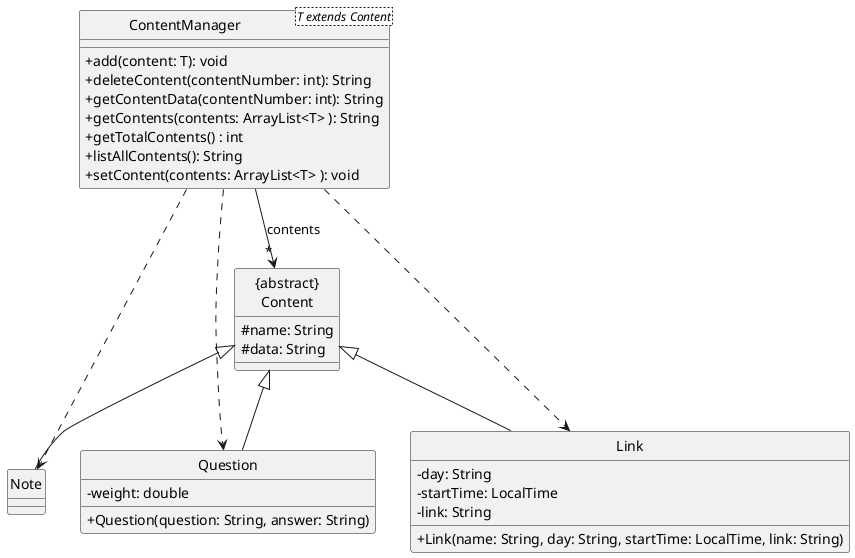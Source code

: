 @startuml
skinparam classAttributeIconSize 0
hide circle

Content <|-- Note
Content <|-- Link
Content <|-- Question

ContentManager  --> "*" Content : contents
ContentManager ..>  Note
ContentManager ..>  Link
ContentManager ..> Question


!startsub CONTENTMANAGER
class ContentManager <T extends Content> {
  + add(content: T): void
  + deleteContent(contentNumber: int): String
  + getContentData(contentNumber: int): String
  + getContents(contents: ArrayList<T> ): String
  + getTotalContents() : int
  + listAllContents(): String
  + setContent(contents: ArrayList<T> ): void
}
!endsub

class "{abstract}\nContent" as Content{
  # name: String
  # data: String
}

class Link {
  - day: String
  - startTime: LocalTime
  - link: String
  + Link(name: String, day: String, startTime: LocalTime, link: String)
}

class Note

class Question {
   - weight: double
   + Question(question: String, answer: String)
}
@enduml